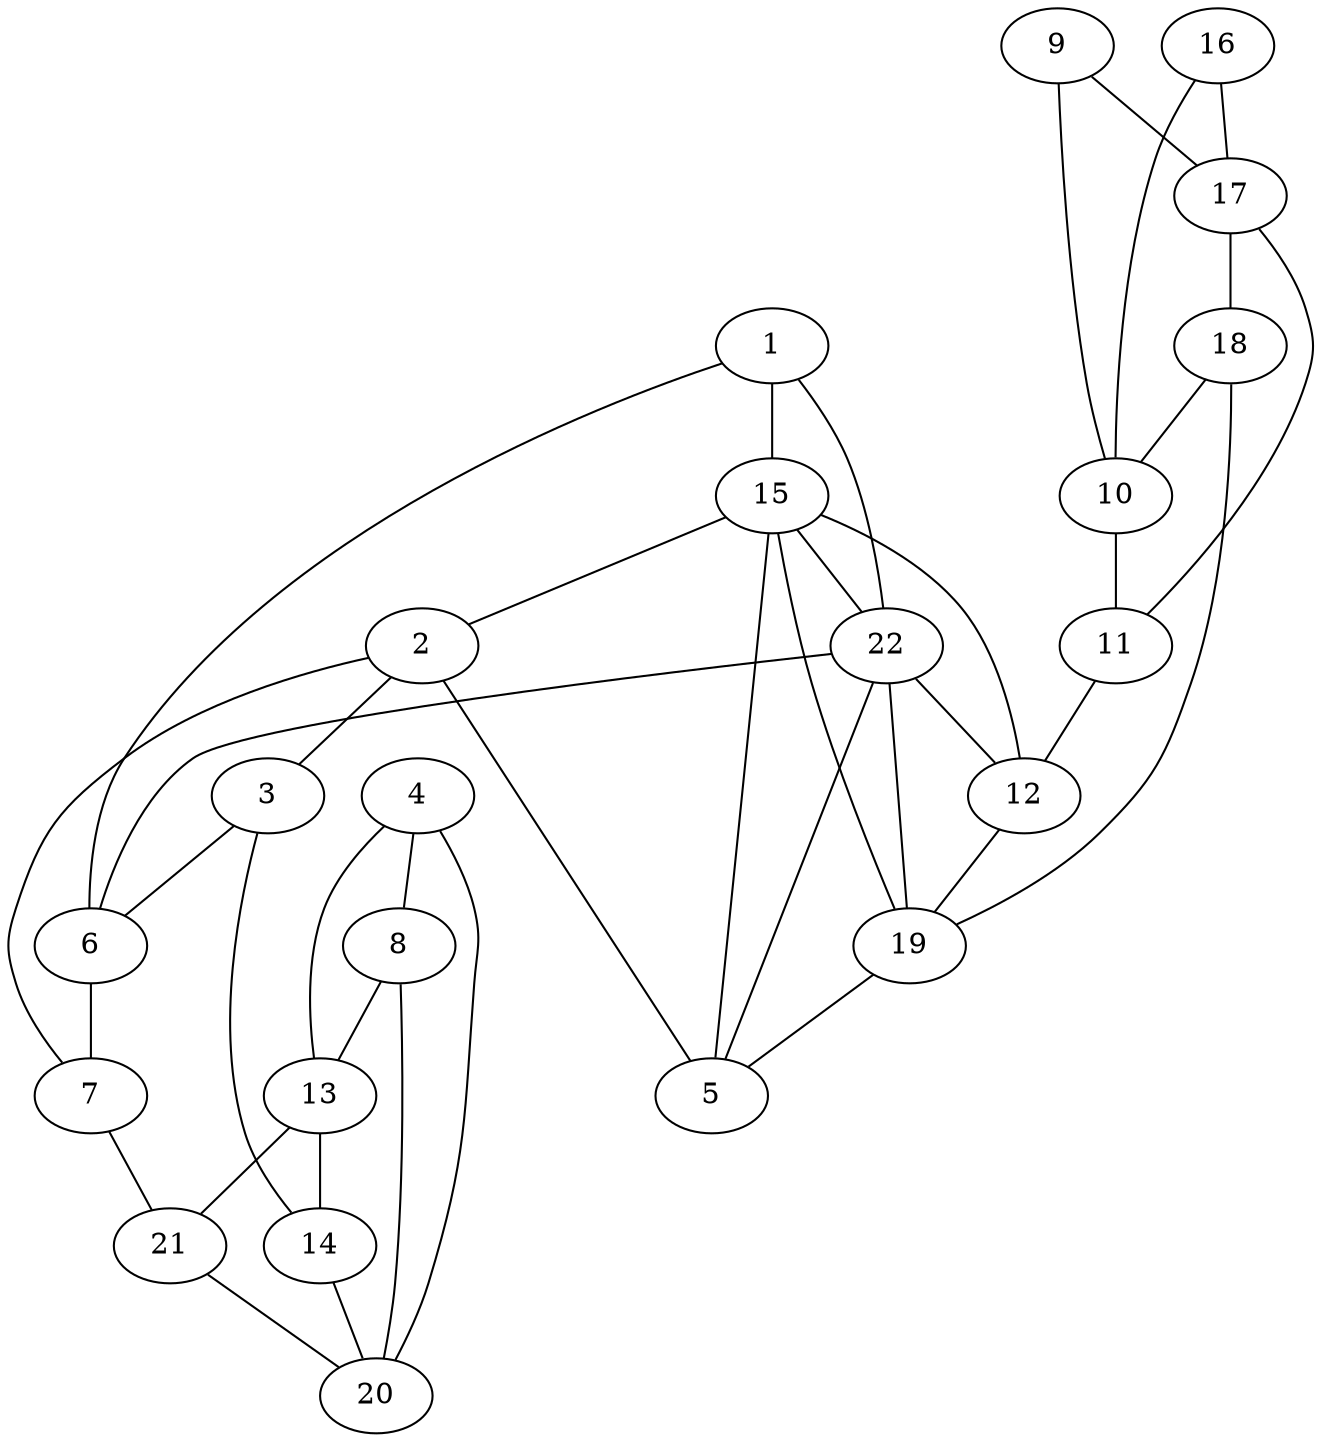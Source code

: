 graph pdb1bwn {
	1	 [aaLength=3,
		sequence=EKI,
		type=0];
	15	 [aaLength=6,
		sequence=TCVETV,
		type=1];
	1 -- 15	 [distance0="20.33963",
		frequency=1,
		type0=2];
	6	 [aaLength=3,
		sequence=ERQ,
		type=0];
	1 -- 6	 [distance0="17.02287",
		frequency=1,
		type0=1];
	22	 [aaLength=6,
		sequence=TCVETV,
		type=1];
	1 -- 22	 [distance0="20.33963",
		frequency=1,
		type0=3];
	2	 [aaLength=3,
		sequence=ERQ,
		type=0];
	3	 [aaLength=8,
		sequence=MEQISIIE,
		type=0];
	2 -- 3	 [distance0="17.19369",
		distance1="10.0",
		frequency=2,
		type0=2,
		type1=4];
	5	 [aaLength=3,
		sequence=EKI,
		type=0];
	2 -- 5	 [distance0="17.04628",
		frequency=1,
		type0=1];
	7	 [aaLength=7,
		sequence=EQISIIE,
		type=0];
	2 -- 7	 [distance0="22.49995",
		frequency=1,
		type0=3];
	3 -- 6	 [distance0="20.62626",
		frequency=1,
		type0=3];
	14	 [aaLength=7,
		sequence=PFQVVYD,
		type=1];
	3 -- 14	 [distance0="4.0",
		frequency=1,
		type0=4];
	4	 [aaLength=15,
		sequence=ELRKRWIHQLKNVIR,
		type=0];
	8	 [aaLength=15,
		sequence=ELRKRWIHQLKNVIR,
		type=0];
	4 -- 8	 [distance0="5.474131",
		frequency=1,
		type0=1];
	13	 [aaLength=6,
		sequence=LYVFSP,
		type=1];
	4 -- 13	 [distance0="26.8833",
		frequency=1,
		type0=2];
	20	 [aaLength=7,
		sequence=PLYVFSP,
		type=1];
	4 -- 20	 [distance0="27.19764",
		frequency=1,
		type0=3];
	5 -- 15	 [distance0="20.50894",
		frequency=1,
		type0=2];
	5 -- 22	 [distance0="20.50894",
		distance1="0.0",
		frequency=2,
		type0=3,
		type1=5];
	6 -- 7	 [distance0="16.02154",
		distance1="11.0",
		frequency=2,
		type0=1,
		type1=4];
	21	 [aaLength=7,
		sequence=PFQVVYD,
		type=1];
	7 -- 21	 [distance0="4.0",
		frequency=1,
		type0=4];
	8 -- 13	 [distance0="26.95716",
		frequency=1,
		type0=2];
	8 -- 20	 [distance0="27.27065",
		frequency=1,
		type0=3];
	9	 [aaLength=8,
		sequence=ESIFLKRS,
		type=1];
	10	 [aaLength=8,
		sequence=KKRLFLLT,
		type=1];
	9 -- 10	 [distance0="19.0",
		distance1="11.0",
		frequency=2,
		type0=2,
		type1=4];
	17	 [aaLength=8,
		sequence=KKRLFLLT,
		type=1];
	9 -- 17	 [distance0="19.0",
		frequency=1,
		type0=3];
	11	 [aaLength=5,
		sequence=LSYYK,
		type=1];
	10 -- 11	 [distance0="11.0",
		distance1="3.0",
		frequency=2,
		type0=2,
		type1=4];
	12	 [aaLength=6,
		sequence=KGSIDV,
		type=1];
	11 -- 12	 [distance0="11.0",
		frequency=1,
		type0=4];
	12 -- 15	 [distance0="9.0",
		distance1="3.0",
		frequency=2,
		type0=2,
		type1=4];
	19	 [aaLength=6,
		sequence=KGSIDV,
		type=1];
	12 -- 19	 [distance0="0.0",
		frequency=1,
		type0=1];
	13 -- 14	 [distance0="10.0",
		frequency=1,
		type0=2];
	13 -- 21	 [distance0="10.0",
		frequency=1,
		type0=3];
	14 -- 20	 [distance0="9.0",
		frequency=1,
		type0=2];
	15 -- 2	 [distance0="8.0",
		frequency=1,
		type0=4];
	15 -- 22	 [distance0="0.0",
		frequency=1,
		type0=1];
	16	 [aaLength=8,
		sequence=ESIFLKRS,
		type=1];
	16 -- 10	 [distance0="19.0",
		frequency=1,
		type0=2];
	16 -- 17	 [distance0="19.0",
		distance1="11.0",
		frequency=2,
		type0=3,
		type1=4];
	17 -- 11	 [distance0="11.0",
		frequency=1,
		type0=2];
	18	 [aaLength=5,
		sequence=LSYYK,
		type=1];
	17 -- 18	 [distance0="11.0",
		distance1="3.0",
		frequency=2,
		type0=3,
		type1=4];
	18 -- 10	 [distance0="11.0",
		frequency=1,
		type0=2];
	18 -- 19	 [distance0="11.0",
		frequency=1,
		type0=4];
	19 -- 15	 [distance0="9.0",
		frequency=1,
		type0=2];
	19 -- 5	 [distance0="0.0",
		frequency=1,
		type0=5];
	19 -- 22	 [distance0="9.0",
		frequency=1,
		type0=3];
	21 -- 20	 [distance0="9.0",
		distance1="2.0",
		frequency=2,
		type0=2,
		type1=4];
	22 -- 6	 [distance0="8.0",
		frequency=1,
		type0=4];
	22 -- 12	 [distance0="9.0",
		frequency=1,
		type0=2];
}

